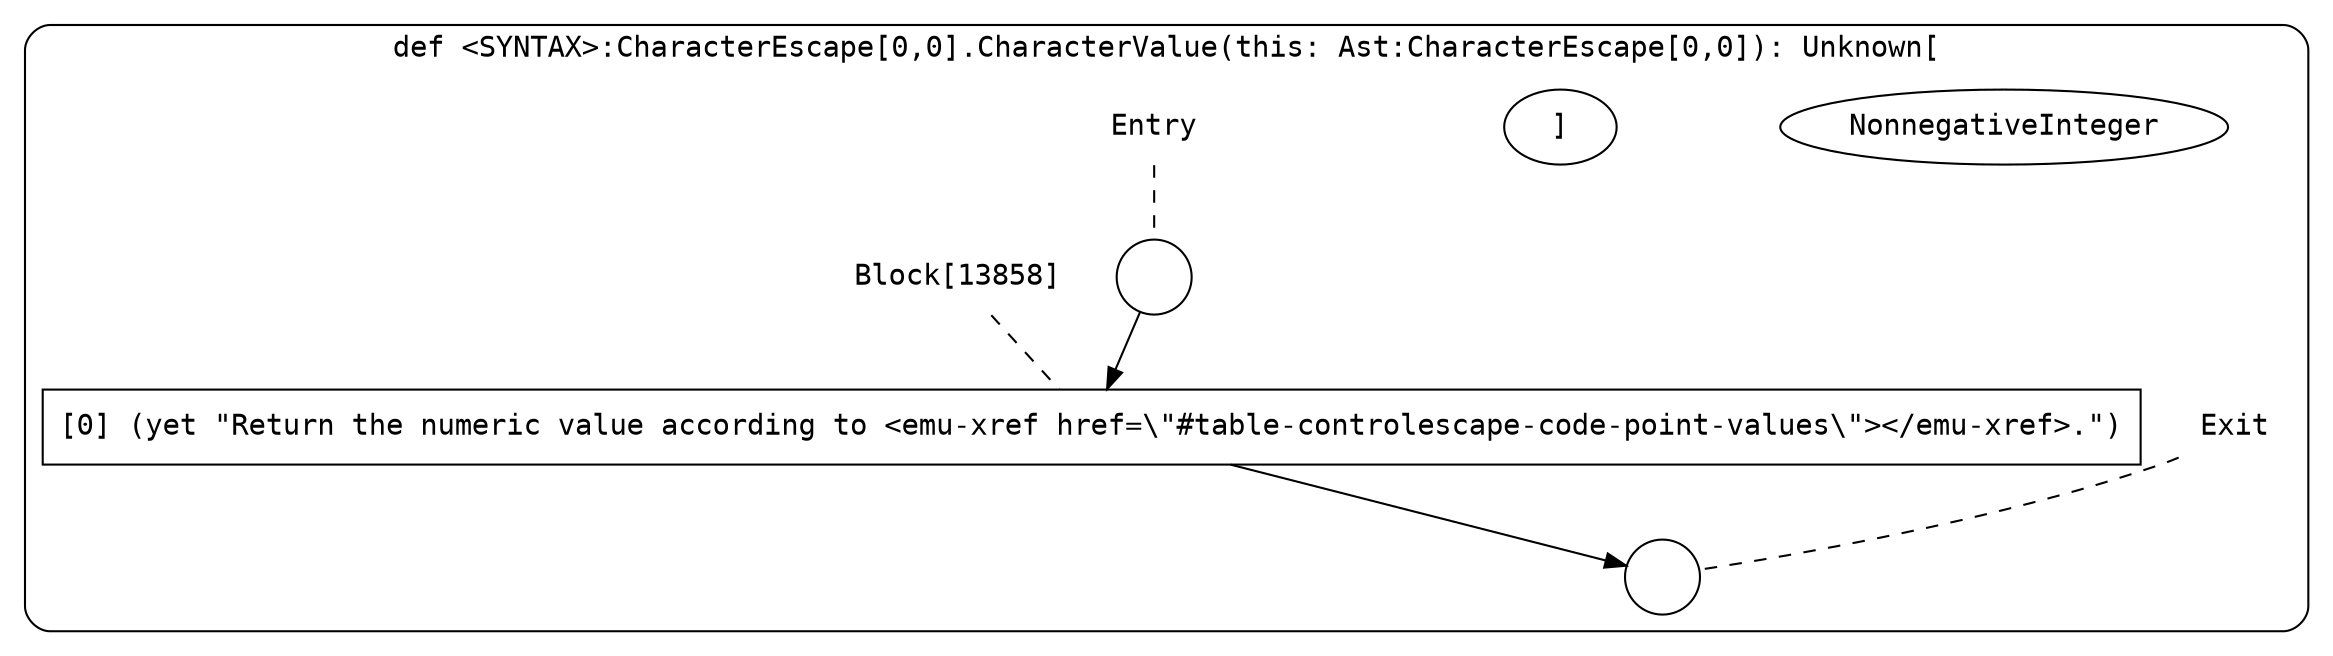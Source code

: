 digraph {
  graph [fontname = "Consolas"]
  node [fontname = "Consolas"]
  edge [fontname = "Consolas"]
  subgraph cluster2216 {
    label = "def <SYNTAX>:CharacterEscape[0,0].CharacterValue(this: Ast:CharacterEscape[0,0]): Unknown["NonnegativeInteger"]"
    style = rounded
    cluster2216_entry_name [shape=none, label=<<font color="black">Entry</font>>]
    cluster2216_entry_name -> cluster2216_entry [arrowhead=none, color="black", style=dashed]
    cluster2216_entry [shape=circle label=" " color="black" fillcolor="white" style=filled]
    cluster2216_entry -> node13858 [color="black"]
    cluster2216_exit_name [shape=none, label=<<font color="black">Exit</font>>]
    cluster2216_exit_name -> cluster2216_exit [arrowhead=none, color="black", style=dashed]
    cluster2216_exit [shape=circle label=" " color="black" fillcolor="white" style=filled]
    node13858_name [shape=none, label=<<font color="black">Block[13858]</font>>]
    node13858_name -> node13858 [arrowhead=none, color="black", style=dashed]
    node13858 [shape=box, label=<<font color="black">[0] (yet &quot;Return the numeric value according to &lt;emu-xref href=\&quot;#table-controlescape-code-point-values\&quot;&gt;&lt;/emu-xref&gt;.&quot;)<BR ALIGN="LEFT"/></font>> color="black" fillcolor="white", style=filled]
    node13858 -> cluster2216_exit [color="black"]
  }
}